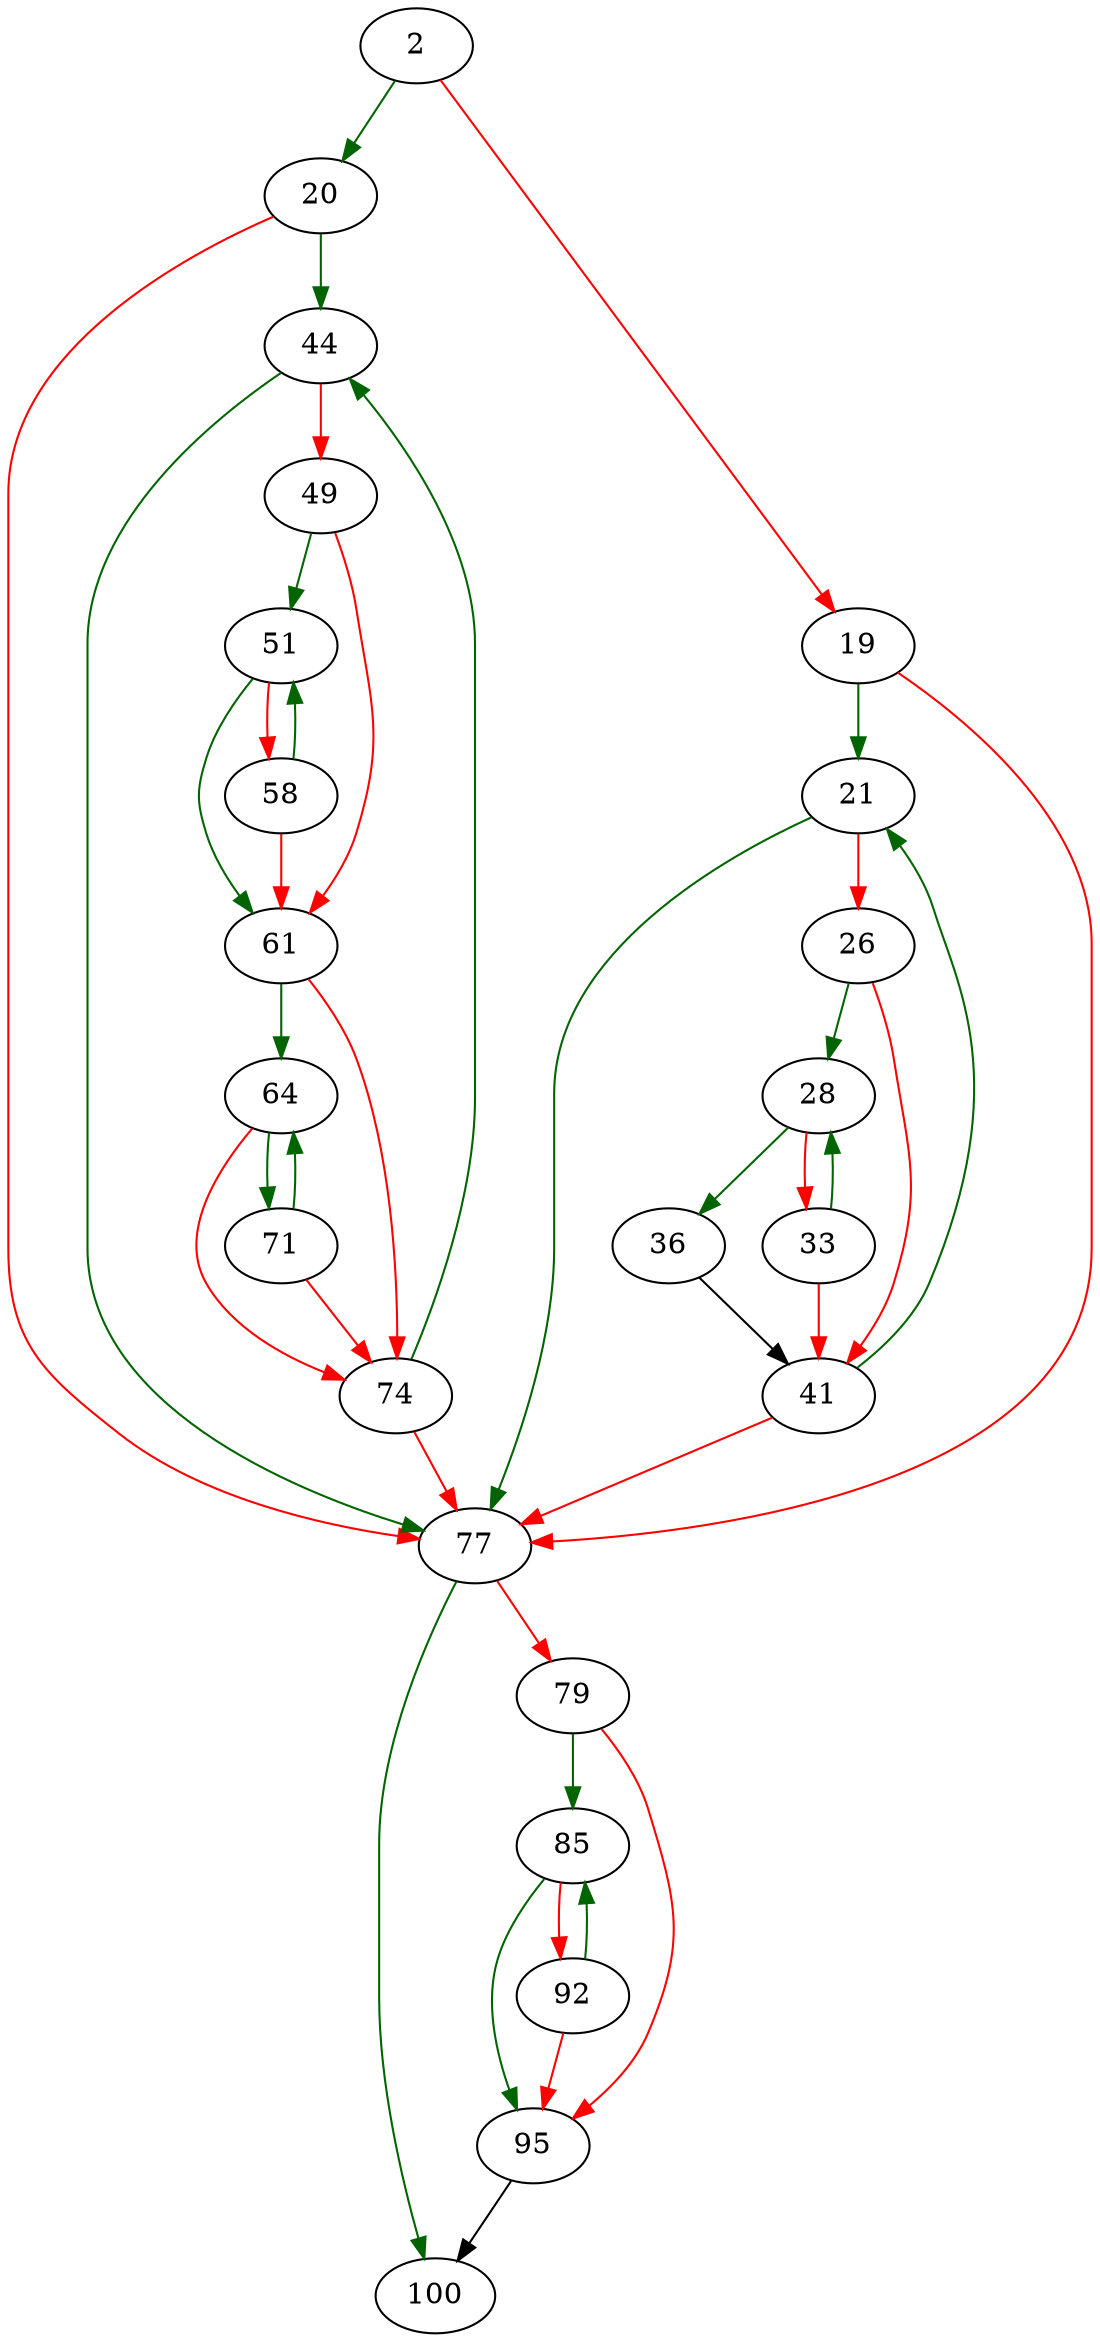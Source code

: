 strict digraph "limfield" {
	// Node definitions.
	2 [entry=true];
	20;
	19;
	21;
	77;
	44;
	26;
	28;
	41;
	36;
	33;
	49;
	51;
	61;
	58;
	64;
	74;
	71;
	100;
	79;
	85;
	95;
	92;

	// Edge definitions.
	2 -> 20 [
		color=darkgreen
		cond=true
	];
	2 -> 19 [
		color=red
		cond=false
	];
	20 -> 77 [
		color=red
		cond=false
	];
	20 -> 44 [
		color=darkgreen
		cond=true
	];
	19 -> 21 [
		color=darkgreen
		cond=true
	];
	19 -> 77 [
		color=red
		cond=false
	];
	21 -> 77 [
		color=darkgreen
		cond=true
	];
	21 -> 26 [
		color=red
		cond=false
	];
	77 -> 100 [
		color=darkgreen
		cond=true
	];
	77 -> 79 [
		color=red
		cond=false
	];
	44 -> 77 [
		color=darkgreen
		cond=true
	];
	44 -> 49 [
		color=red
		cond=false
	];
	26 -> 28 [
		color=darkgreen
		cond=true
	];
	26 -> 41 [
		color=red
		cond=false
	];
	28 -> 36 [
		color=darkgreen
		cond=true
	];
	28 -> 33 [
		color=red
		cond=false
	];
	41 -> 21 [
		color=darkgreen
		cond=true
	];
	41 -> 77 [
		color=red
		cond=false
	];
	36 -> 41;
	33 -> 28 [
		color=darkgreen
		cond=true
	];
	33 -> 41 [
		color=red
		cond=false
	];
	49 -> 51 [
		color=darkgreen
		cond=true
	];
	49 -> 61 [
		color=red
		cond=false
	];
	51 -> 61 [
		color=darkgreen
		cond=true
	];
	51 -> 58 [
		color=red
		cond=false
	];
	61 -> 64 [
		color=darkgreen
		cond=true
	];
	61 -> 74 [
		color=red
		cond=false
	];
	58 -> 51 [
		color=darkgreen
		cond=true
	];
	58 -> 61 [
		color=red
		cond=false
	];
	64 -> 74 [
		color=red
		cond=false
	];
	64 -> 71 [
		color=darkgreen
		cond=true
	];
	74 -> 77 [
		color=red
		cond=false
	];
	74 -> 44 [
		color=darkgreen
		cond=true
	];
	71 -> 64 [
		color=darkgreen
		cond=true
	];
	71 -> 74 [
		color=red
		cond=false
	];
	79 -> 85 [
		color=darkgreen
		cond=true
	];
	79 -> 95 [
		color=red
		cond=false
	];
	85 -> 95 [
		color=darkgreen
		cond=true
	];
	85 -> 92 [
		color=red
		cond=false
	];
	95 -> 100;
	92 -> 85 [
		color=darkgreen
		cond=true
	];
	92 -> 95 [
		color=red
		cond=false
	];
}